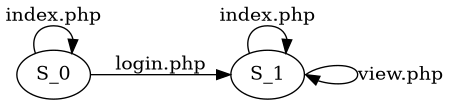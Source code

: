 digraph G {
	rankdir=LR;
	size="3,100";

	"S_0" -> "S_0" [label="index.php"];
	"S_0" -> "S_1" [label="login.php"];
	"S_1" -> "S_1" [label="index.php"];
	"S_1":e -> "S_1":e [label="view.php"];
}